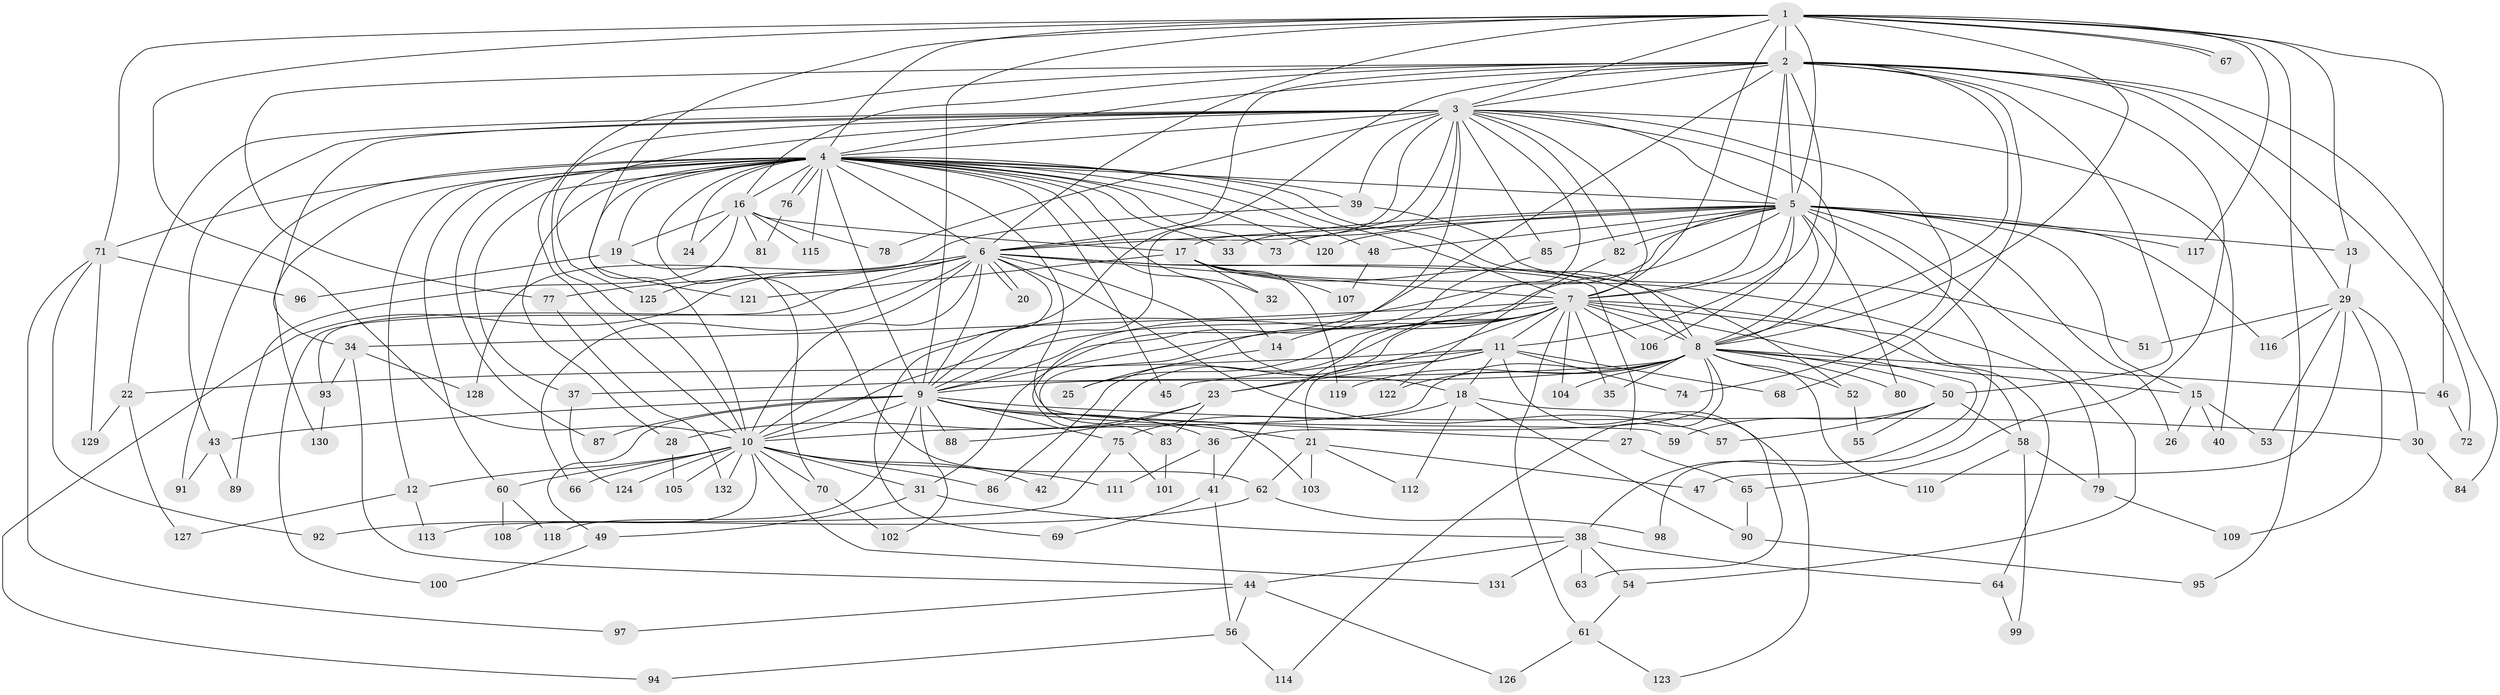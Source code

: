 // Generated by graph-tools (version 1.1) at 2025/34/03/09/25 02:34:57]
// undirected, 132 vertices, 289 edges
graph export_dot {
graph [start="1"]
  node [color=gray90,style=filled];
  1;
  2;
  3;
  4;
  5;
  6;
  7;
  8;
  9;
  10;
  11;
  12;
  13;
  14;
  15;
  16;
  17;
  18;
  19;
  20;
  21;
  22;
  23;
  24;
  25;
  26;
  27;
  28;
  29;
  30;
  31;
  32;
  33;
  34;
  35;
  36;
  37;
  38;
  39;
  40;
  41;
  42;
  43;
  44;
  45;
  46;
  47;
  48;
  49;
  50;
  51;
  52;
  53;
  54;
  55;
  56;
  57;
  58;
  59;
  60;
  61;
  62;
  63;
  64;
  65;
  66;
  67;
  68;
  69;
  70;
  71;
  72;
  73;
  74;
  75;
  76;
  77;
  78;
  79;
  80;
  81;
  82;
  83;
  84;
  85;
  86;
  87;
  88;
  89;
  90;
  91;
  92;
  93;
  94;
  95;
  96;
  97;
  98;
  99;
  100;
  101;
  102;
  103;
  104;
  105;
  106;
  107;
  108;
  109;
  110;
  111;
  112;
  113;
  114;
  115;
  116;
  117;
  118;
  119;
  120;
  121;
  122;
  123;
  124;
  125;
  126;
  127;
  128;
  129;
  130;
  131;
  132;
  1 -- 2;
  1 -- 3;
  1 -- 4;
  1 -- 5;
  1 -- 6;
  1 -- 7;
  1 -- 8;
  1 -- 9;
  1 -- 10;
  1 -- 13;
  1 -- 46;
  1 -- 67;
  1 -- 67;
  1 -- 71;
  1 -- 95;
  1 -- 117;
  1 -- 121;
  2 -- 3;
  2 -- 4;
  2 -- 5;
  2 -- 6;
  2 -- 7;
  2 -- 8;
  2 -- 9;
  2 -- 10;
  2 -- 11;
  2 -- 16;
  2 -- 29;
  2 -- 31;
  2 -- 50;
  2 -- 65;
  2 -- 68;
  2 -- 72;
  2 -- 77;
  2 -- 84;
  3 -- 4;
  3 -- 5;
  3 -- 6;
  3 -- 7;
  3 -- 8;
  3 -- 9;
  3 -- 10;
  3 -- 17;
  3 -- 22;
  3 -- 34;
  3 -- 39;
  3 -- 40;
  3 -- 41;
  3 -- 43;
  3 -- 74;
  3 -- 78;
  3 -- 82;
  3 -- 83;
  3 -- 85;
  3 -- 125;
  4 -- 5;
  4 -- 6;
  4 -- 7;
  4 -- 8;
  4 -- 9;
  4 -- 10;
  4 -- 12;
  4 -- 14;
  4 -- 16;
  4 -- 19;
  4 -- 24;
  4 -- 28;
  4 -- 32;
  4 -- 33;
  4 -- 37;
  4 -- 39;
  4 -- 45;
  4 -- 48;
  4 -- 59;
  4 -- 60;
  4 -- 62;
  4 -- 71;
  4 -- 73;
  4 -- 76;
  4 -- 76;
  4 -- 87;
  4 -- 91;
  4 -- 115;
  4 -- 120;
  4 -- 130;
  5 -- 6;
  5 -- 7;
  5 -- 8;
  5 -- 9;
  5 -- 10;
  5 -- 13;
  5 -- 15;
  5 -- 26;
  5 -- 33;
  5 -- 48;
  5 -- 54;
  5 -- 73;
  5 -- 80;
  5 -- 82;
  5 -- 85;
  5 -- 98;
  5 -- 106;
  5 -- 116;
  5 -- 117;
  5 -- 120;
  6 -- 7;
  6 -- 8;
  6 -- 9;
  6 -- 10;
  6 -- 18;
  6 -- 20;
  6 -- 20;
  6 -- 27;
  6 -- 57;
  6 -- 66;
  6 -- 69;
  6 -- 77;
  6 -- 93;
  6 -- 94;
  6 -- 100;
  6 -- 125;
  7 -- 8;
  7 -- 9;
  7 -- 10;
  7 -- 11;
  7 -- 14;
  7 -- 23;
  7 -- 25;
  7 -- 34;
  7 -- 35;
  7 -- 38;
  7 -- 42;
  7 -- 58;
  7 -- 61;
  7 -- 64;
  7 -- 86;
  7 -- 104;
  7 -- 106;
  8 -- 9;
  8 -- 10;
  8 -- 15;
  8 -- 35;
  8 -- 36;
  8 -- 37;
  8 -- 46;
  8 -- 50;
  8 -- 52;
  8 -- 80;
  8 -- 104;
  8 -- 110;
  8 -- 114;
  8 -- 119;
  8 -- 122;
  9 -- 10;
  9 -- 21;
  9 -- 27;
  9 -- 30;
  9 -- 36;
  9 -- 43;
  9 -- 49;
  9 -- 75;
  9 -- 87;
  9 -- 88;
  9 -- 102;
  9 -- 118;
  10 -- 12;
  10 -- 31;
  10 -- 42;
  10 -- 60;
  10 -- 66;
  10 -- 70;
  10 -- 86;
  10 -- 105;
  10 -- 108;
  10 -- 111;
  10 -- 124;
  10 -- 131;
  10 -- 132;
  11 -- 18;
  11 -- 21;
  11 -- 22;
  11 -- 23;
  11 -- 45;
  11 -- 63;
  11 -- 68;
  11 -- 74;
  12 -- 113;
  12 -- 127;
  13 -- 29;
  14 -- 25;
  15 -- 26;
  15 -- 40;
  15 -- 53;
  16 -- 17;
  16 -- 19;
  16 -- 24;
  16 -- 78;
  16 -- 81;
  16 -- 89;
  16 -- 115;
  17 -- 32;
  17 -- 52;
  17 -- 79;
  17 -- 107;
  17 -- 119;
  17 -- 121;
  18 -- 75;
  18 -- 90;
  18 -- 112;
  18 -- 123;
  19 -- 70;
  19 -- 96;
  21 -- 47;
  21 -- 62;
  21 -- 103;
  21 -- 112;
  22 -- 127;
  22 -- 129;
  23 -- 28;
  23 -- 83;
  23 -- 88;
  27 -- 65;
  28 -- 105;
  29 -- 30;
  29 -- 47;
  29 -- 51;
  29 -- 53;
  29 -- 109;
  29 -- 116;
  30 -- 84;
  31 -- 38;
  31 -- 49;
  34 -- 44;
  34 -- 93;
  34 -- 128;
  36 -- 41;
  36 -- 111;
  37 -- 124;
  38 -- 44;
  38 -- 54;
  38 -- 63;
  38 -- 64;
  38 -- 131;
  39 -- 51;
  39 -- 128;
  41 -- 56;
  41 -- 69;
  43 -- 89;
  43 -- 91;
  44 -- 56;
  44 -- 97;
  44 -- 126;
  46 -- 72;
  48 -- 107;
  49 -- 100;
  50 -- 55;
  50 -- 57;
  50 -- 58;
  50 -- 59;
  52 -- 55;
  54 -- 61;
  56 -- 94;
  56 -- 114;
  58 -- 79;
  58 -- 99;
  58 -- 110;
  60 -- 108;
  60 -- 118;
  61 -- 123;
  61 -- 126;
  62 -- 92;
  62 -- 98;
  64 -- 99;
  65 -- 90;
  70 -- 102;
  71 -- 92;
  71 -- 96;
  71 -- 97;
  71 -- 129;
  75 -- 101;
  75 -- 113;
  76 -- 81;
  77 -- 132;
  79 -- 109;
  82 -- 122;
  83 -- 101;
  85 -- 103;
  90 -- 95;
  93 -- 130;
}
